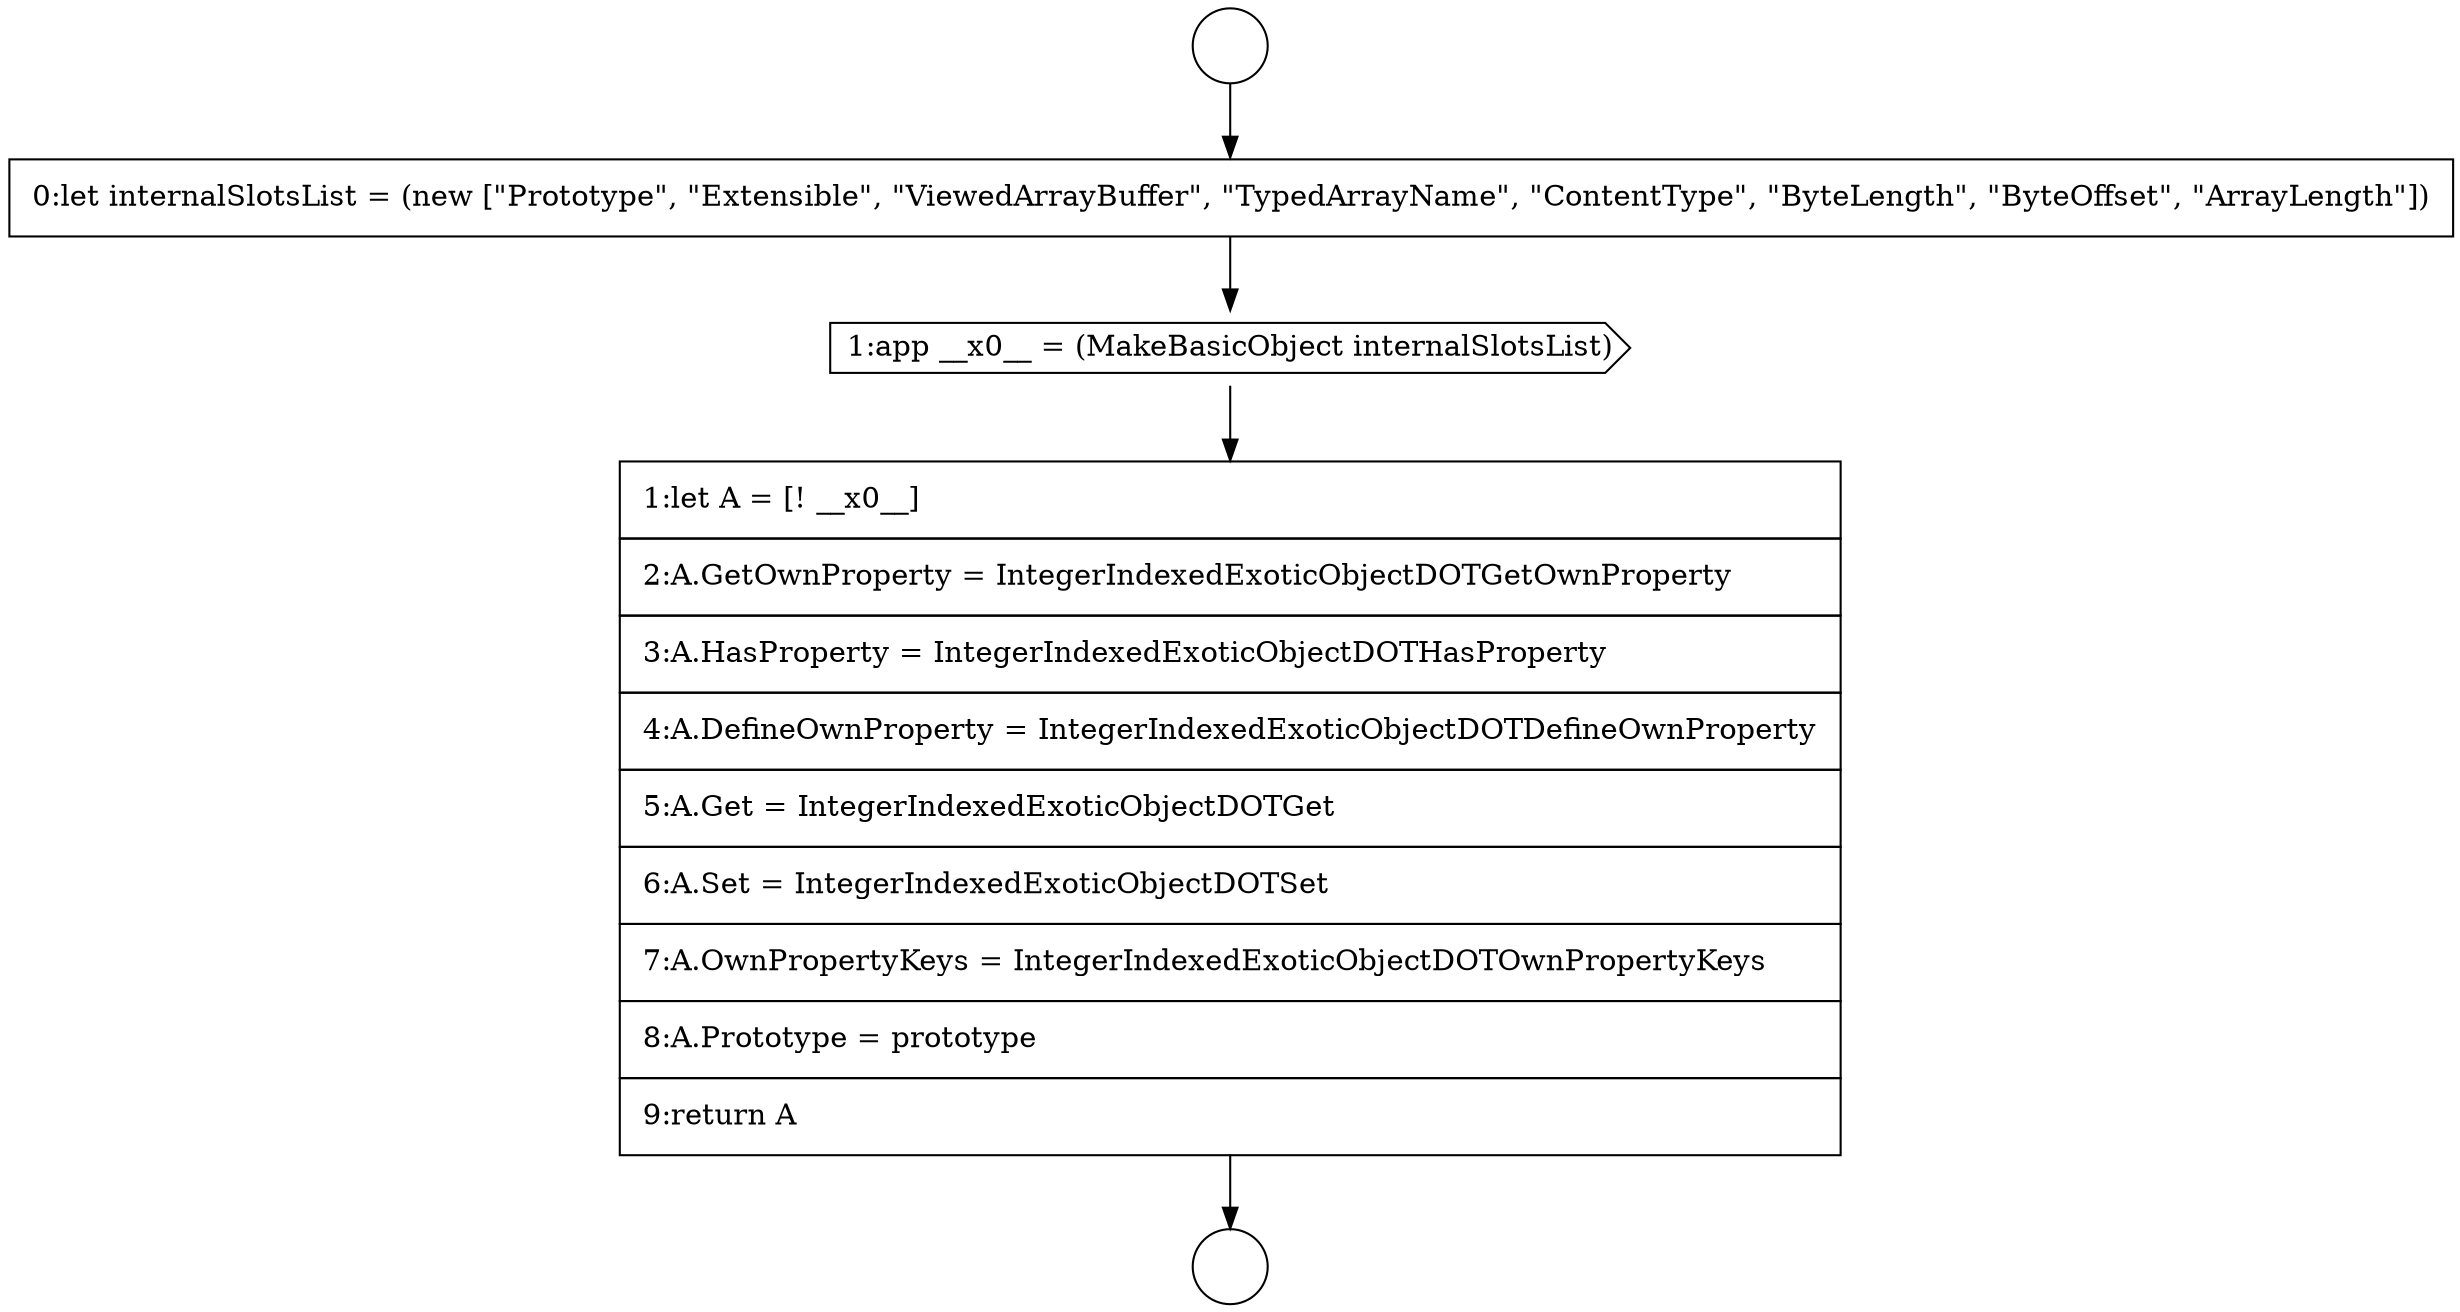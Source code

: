 digraph {
  node2985 [shape=none, margin=0, label=<<font color="black">
    <table border="0" cellborder="1" cellspacing="0" cellpadding="10">
      <tr><td align="left">1:let A = [! __x0__]</td></tr>
      <tr><td align="left">2:A.GetOwnProperty = IntegerIndexedExoticObjectDOTGetOwnProperty</td></tr>
      <tr><td align="left">3:A.HasProperty = IntegerIndexedExoticObjectDOTHasProperty</td></tr>
      <tr><td align="left">4:A.DefineOwnProperty = IntegerIndexedExoticObjectDOTDefineOwnProperty</td></tr>
      <tr><td align="left">5:A.Get = IntegerIndexedExoticObjectDOTGet</td></tr>
      <tr><td align="left">6:A.Set = IntegerIndexedExoticObjectDOTSet</td></tr>
      <tr><td align="left">7:A.OwnPropertyKeys = IntegerIndexedExoticObjectDOTOwnPropertyKeys</td></tr>
      <tr><td align="left">8:A.Prototype = prototype</td></tr>
      <tr><td align="left">9:return A</td></tr>
    </table>
  </font>> color="black" fillcolor="white" style=filled]
  node2982 [shape=circle label=" " color="black" fillcolor="white" style=filled]
  node2981 [shape=circle label=" " color="black" fillcolor="white" style=filled]
  node2984 [shape=cds, label=<<font color="black">1:app __x0__ = (MakeBasicObject internalSlotsList)</font>> color="black" fillcolor="white" style=filled]
  node2983 [shape=none, margin=0, label=<<font color="black">
    <table border="0" cellborder="1" cellspacing="0" cellpadding="10">
      <tr><td align="left">0:let internalSlotsList = (new [&quot;Prototype&quot;, &quot;Extensible&quot;, &quot;ViewedArrayBuffer&quot;, &quot;TypedArrayName&quot;, &quot;ContentType&quot;, &quot;ByteLength&quot;, &quot;ByteOffset&quot;, &quot;ArrayLength&quot;])</td></tr>
    </table>
  </font>> color="black" fillcolor="white" style=filled]
  node2981 -> node2983 [ color="black"]
  node2983 -> node2984 [ color="black"]
  node2984 -> node2985 [ color="black"]
  node2985 -> node2982 [ color="black"]
}
